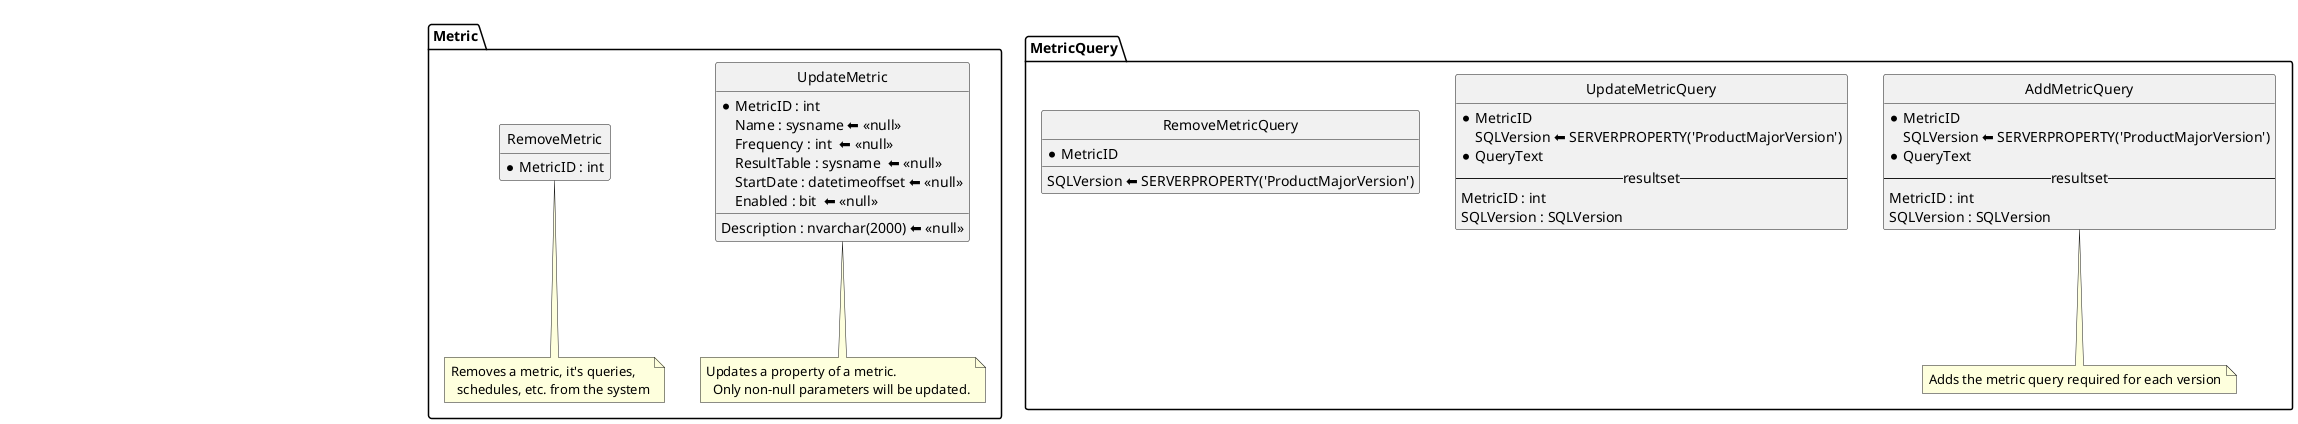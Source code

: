 @startuml

hide circle
hide empty members


' avoid problems with angled crows feet
skinparam linetype ortho



' stored procedures
class StoredProcedures << sp_container >>  {
--metric--
  AddMetricQuery(MetricID, SQLVersion, QueryText) : void
  UpdateMetricQuery(MetricID, SQLVersion, QueryText) : void
  RemoveMetricQuery(MetricID, SQLVersion) : void
  AddMetricQuery(MetricID, SQLVersion, QueryText) : void
  UpdateMetricQuery(MetricID, SQLVersion, QueryText) : void
  RemoveMetricQuery(MetricID, SQLVersion) : void
  CollectMetric(MetricID) : void
  
--collection--
    GetScheduled() 
    CollectMetrics()
}

' Metric
package "Metric" {
    

    class UpdateMetric {
        *MetricID : int
        Name : sysname ⬅ <<null>>
        Description : nvarchar(2000) ⬅ <<null>>
        Frequency : int  ⬅ <<null>>
        ResultTable : sysname  ⬅ <<null>>
        StartDate : datetimeoffset ⬅ <<null>>
        Enabled : bit  ⬅ <<null>>
    }
    note bottom
        Updates a property of a metric. 
          Only non-null parameters will be updated.
    end note

    class RemoveMetric {
        *MetricID : int
    }
    note bottom
        Removes a metric, it's queries, 
          schedules, etc. from the system
    end note
}

' MetricQuery
package "MetricQuery" {
    class AddMetricQuery {
        *MetricID 
        SQLVersion ⬅ SERVERPROPERTY('ProductMajorVersion')
        *QueryText
        --resultset--
        MetricID : int
        SQLVersion : SQLVersion
    }
    note bottom
        Adds the metric query required for each version
    end note

    class UpdateMetricQuery {
        *MetricID 
        SQLVersion ⬅ SERVERPROPERTY('ProductMajorVersion')
        *QueryText
        --resultset--
        MetricID : int
        SQLVersion : SQLVersion
    }
    class RemoveMetricQuery {
        *MetricID 
        SQLVersion ⬅ SERVERPROPERTY('ProductMajorVersion')
    }
}

hide StoredProcedures
@enduml